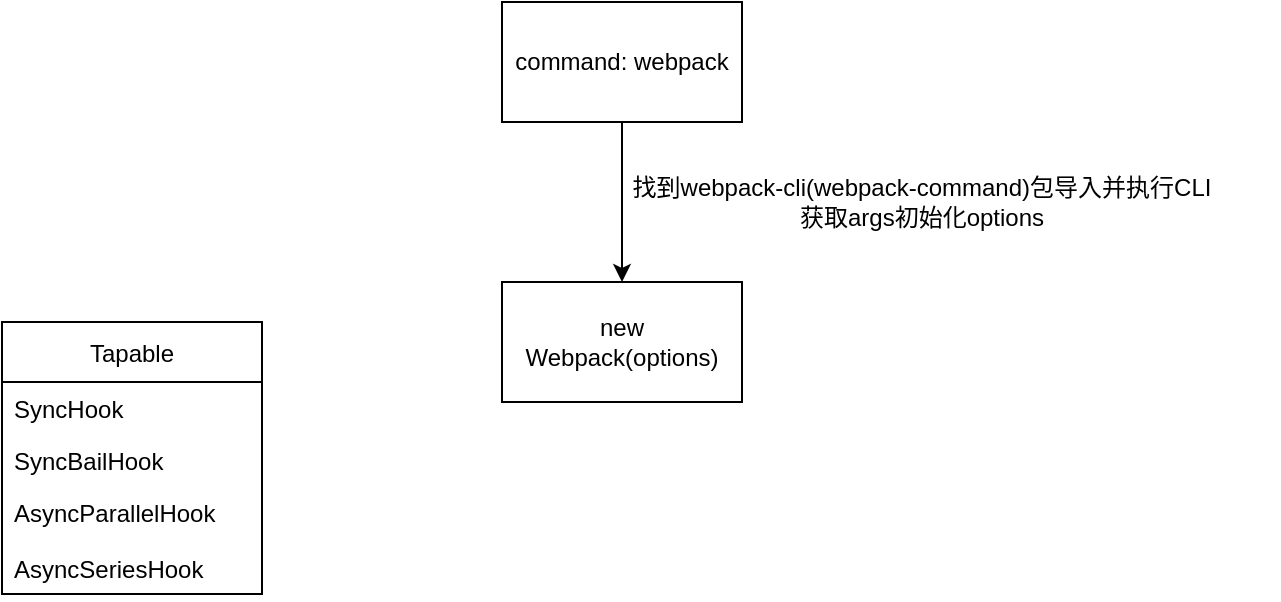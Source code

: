 <mxfile>
    <diagram id="G1CB3lICoJPzwkm8uxuU" name="第 1 页">
        <mxGraphModel dx="940" dy="489" grid="1" gridSize="10" guides="1" tooltips="1" connect="1" arrows="1" fold="1" page="1" pageScale="1" pageWidth="827" pageHeight="1169" math="0" shadow="0">
            <root>
                <mxCell id="0"/>
                <mxCell id="1" parent="0"/>
                <mxCell id="4" value="" style="edgeStyle=none;html=1;" edge="1" parent="1" source="2" target="3">
                    <mxGeometry relative="1" as="geometry"/>
                </mxCell>
                <mxCell id="2" value="command: webpack" style="rounded=0;whiteSpace=wrap;html=1;" vertex="1" parent="1">
                    <mxGeometry x="310" y="20" width="120" height="60" as="geometry"/>
                </mxCell>
                <mxCell id="3" value="new Webpack(options)" style="whiteSpace=wrap;html=1;rounded=0;" vertex="1" parent="1">
                    <mxGeometry x="310" y="160" width="120" height="60" as="geometry"/>
                </mxCell>
                <mxCell id="7" style="edgeStyle=none;html=1;exitX=1;exitY=1;exitDx=0;exitDy=0;entryX=1;entryY=1;entryDx=0;entryDy=0;" edge="1" parent="1" source="6" target="6">
                    <mxGeometry relative="1" as="geometry">
                        <mxPoint x="460" y="140" as="targetPoint"/>
                    </mxGeometry>
                </mxCell>
                <mxCell id="6" value="找到webpack-cli(webpack-command)包导入并执行CLI&lt;br&gt;获取args初始化options" style="text;html=1;strokeColor=none;fillColor=none;align=center;verticalAlign=middle;whiteSpace=wrap;rounded=0;" vertex="1" parent="1">
                    <mxGeometry x="350" y="80" width="340" height="80" as="geometry"/>
                </mxCell>
                <mxCell id="8" value="Tapable" style="swimlane;fontStyle=0;childLayout=stackLayout;horizontal=1;startSize=30;fillColor=none;horizontalStack=0;resizeParent=1;resizeParentMax=0;resizeLast=0;collapsible=1;marginBottom=0;" vertex="1" parent="1">
                    <mxGeometry x="60" y="180" width="130" height="136" as="geometry"/>
                </mxCell>
                <mxCell id="9" value="SyncHook" style="text;strokeColor=none;fillColor=none;align=left;verticalAlign=top;spacingLeft=4;spacingRight=4;overflow=hidden;rotatable=0;points=[[0,0.5],[1,0.5]];portConstraint=eastwest;" vertex="1" parent="8">
                    <mxGeometry y="30" width="130" height="26" as="geometry"/>
                </mxCell>
                <mxCell id="10" value="SyncBailHook" style="text;strokeColor=none;fillColor=none;align=left;verticalAlign=top;spacingLeft=4;spacingRight=4;overflow=hidden;rotatable=0;points=[[0,0.5],[1,0.5]];portConstraint=eastwest;" vertex="1" parent="8">
                    <mxGeometry y="56" width="130" height="26" as="geometry"/>
                </mxCell>
                <mxCell id="11" value="AsyncParallelHook" style="text;strokeColor=none;fillColor=none;align=left;verticalAlign=top;spacingLeft=4;spacingRight=4;overflow=hidden;rotatable=0;points=[[0,0.5],[1,0.5]];portConstraint=eastwest;" vertex="1" parent="8">
                    <mxGeometry y="82" width="130" height="28" as="geometry"/>
                </mxCell>
                <mxCell id="13" value="AsyncSeriesHook" style="text;strokeColor=none;fillColor=none;align=left;verticalAlign=top;spacingLeft=4;spacingRight=4;overflow=hidden;rotatable=0;points=[[0,0.5],[1,0.5]];portConstraint=eastwest;" vertex="1" parent="8">
                    <mxGeometry y="110" width="130" height="26" as="geometry"/>
                </mxCell>
            </root>
        </mxGraphModel>
    </diagram>
</mxfile>